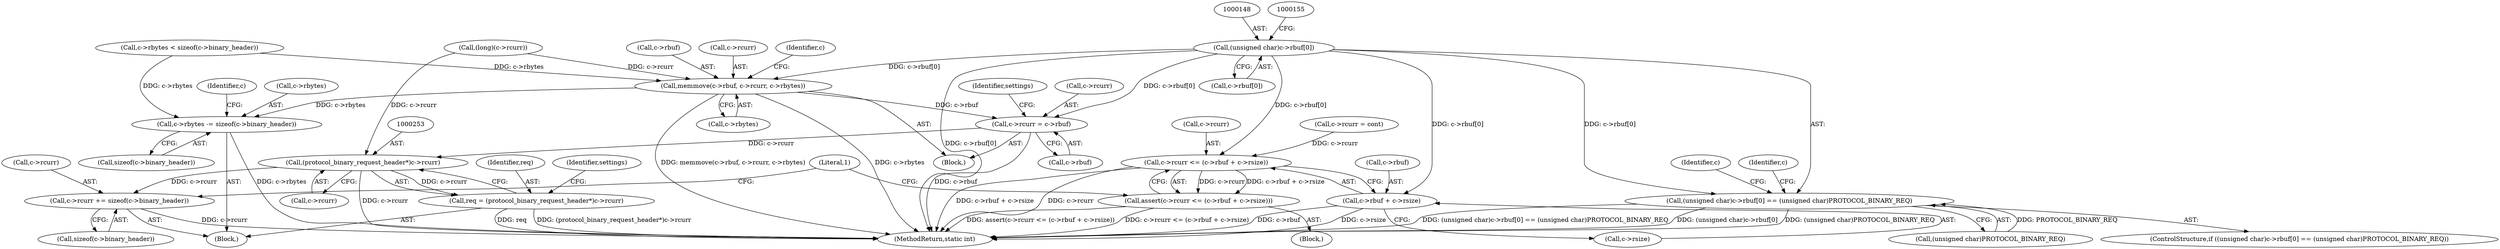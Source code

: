 digraph "0_memcached_d9cd01ede97f4145af9781d448c62a3318952719@array" {
"1000147" [label="(Call,(unsigned char)c->rbuf[0])"];
"1000146" [label="(Call,(unsigned char)c->rbuf[0] == (unsigned char)PROTOCOL_BINARY_REQ)"];
"1000219" [label="(Call,memmove(c->rbuf, c->rcurr, c->rbytes))"];
"1000229" [label="(Call,c->rcurr = c->rbuf)"];
"1000252" [label="(Call,(protocol_binary_request_header*)c->rcurr)"];
"1000250" [label="(Call,req = (protocol_binary_request_header*)c->rcurr)"];
"1000462" [label="(Call,c->rcurr += sizeof(c->binary_header))"];
"1000454" [label="(Call,c->rbytes -= sizeof(c->binary_header))"];
"1000600" [label="(Call,c->rcurr <= (c->rbuf + c->rsize))"];
"1000599" [label="(Call,assert(c->rcurr <= (c->rbuf + c->rsize)))"];
"1000604" [label="(Call,c->rbuf + c->rsize)"];
"1000604" [label="(Call,c->rbuf + c->rsize)"];
"1000219" [label="(Call,memmove(c->rbuf, c->rcurr, c->rbytes))"];
"1000218" [label="(Block,)"];
"1000464" [label="(Identifier,c)"];
"1000149" [label="(Call,c->rbuf[0])"];
"1000211" [label="(Call,(long)(c->rcurr))"];
"1000594" [label="(Call,c->rcurr = cont)"];
"1000251" [label="(Identifier,req)"];
"1000254" [label="(Call,c->rcurr)"];
"1000463" [label="(Call,c->rcurr)"];
"1000454" [label="(Call,c->rbytes -= sizeof(c->binary_header))"];
"1000207" [label="(Block,)"];
"1000466" [label="(Call,sizeof(c->binary_header))"];
"1000455" [label="(Call,c->rbytes)"];
"1000160" [label="(Identifier,c)"];
"1000599" [label="(Call,assert(c->rcurr <= (c->rbuf + c->rsize)))"];
"1000462" [label="(Call,c->rcurr += sizeof(c->binary_header))"];
"1000608" [label="(Call,c->rsize)"];
"1000613" [label="(MethodReturn,static int)"];
"1000167" [label="(Identifier,c)"];
"1000230" [label="(Call,c->rcurr)"];
"1000605" [label="(Call,c->rbuf)"];
"1000220" [label="(Call,c->rbuf)"];
"1000226" [label="(Call,c->rbytes)"];
"1000147" [label="(Call,(unsigned char)c->rbuf[0])"];
"1000260" [label="(Identifier,settings)"];
"1000252" [label="(Call,(protocol_binary_request_header*)c->rcurr)"];
"1000471" [label="(Block,)"];
"1000233" [label="(Call,c->rbuf)"];
"1000612" [label="(Literal,1)"];
"1000601" [label="(Call,c->rcurr)"];
"1000458" [label="(Call,sizeof(c->binary_header))"];
"1000223" [label="(Call,c->rcurr)"];
"1000231" [label="(Identifier,c)"];
"1000250" [label="(Call,req = (protocol_binary_request_header*)c->rcurr)"];
"1000239" [label="(Identifier,settings)"];
"1000195" [label="(Call,c->rbytes < sizeof(c->binary_header))"];
"1000146" [label="(Call,(unsigned char)c->rbuf[0] == (unsigned char)PROTOCOL_BINARY_REQ)"];
"1000154" [label="(Call,(unsigned char)PROTOCOL_BINARY_REQ)"];
"1000600" [label="(Call,c->rcurr <= (c->rbuf + c->rsize))"];
"1000145" [label="(ControlStructure,if ((unsigned char)c->rbuf[0] == (unsigned char)PROTOCOL_BINARY_REQ))"];
"1000229" [label="(Call,c->rcurr = c->rbuf)"];
"1000147" -> "1000146"  [label="AST: "];
"1000147" -> "1000149"  [label="CFG: "];
"1000148" -> "1000147"  [label="AST: "];
"1000149" -> "1000147"  [label="AST: "];
"1000155" -> "1000147"  [label="CFG: "];
"1000147" -> "1000613"  [label="DDG: c->rbuf[0]"];
"1000147" -> "1000146"  [label="DDG: c->rbuf[0]"];
"1000147" -> "1000219"  [label="DDG: c->rbuf[0]"];
"1000147" -> "1000229"  [label="DDG: c->rbuf[0]"];
"1000147" -> "1000600"  [label="DDG: c->rbuf[0]"];
"1000147" -> "1000604"  [label="DDG: c->rbuf[0]"];
"1000146" -> "1000145"  [label="AST: "];
"1000146" -> "1000154"  [label="CFG: "];
"1000154" -> "1000146"  [label="AST: "];
"1000160" -> "1000146"  [label="CFG: "];
"1000167" -> "1000146"  [label="CFG: "];
"1000146" -> "1000613"  [label="DDG: (unsigned char)PROTOCOL_BINARY_REQ"];
"1000146" -> "1000613"  [label="DDG: (unsigned char)c->rbuf[0] == (unsigned char)PROTOCOL_BINARY_REQ"];
"1000146" -> "1000613"  [label="DDG: (unsigned char)c->rbuf[0]"];
"1000154" -> "1000146"  [label="DDG: PROTOCOL_BINARY_REQ"];
"1000219" -> "1000218"  [label="AST: "];
"1000219" -> "1000226"  [label="CFG: "];
"1000220" -> "1000219"  [label="AST: "];
"1000223" -> "1000219"  [label="AST: "];
"1000226" -> "1000219"  [label="AST: "];
"1000231" -> "1000219"  [label="CFG: "];
"1000219" -> "1000613"  [label="DDG: c->rbytes"];
"1000219" -> "1000613"  [label="DDG: memmove(c->rbuf, c->rcurr, c->rbytes)"];
"1000211" -> "1000219"  [label="DDG: c->rcurr"];
"1000195" -> "1000219"  [label="DDG: c->rbytes"];
"1000219" -> "1000229"  [label="DDG: c->rbuf"];
"1000219" -> "1000454"  [label="DDG: c->rbytes"];
"1000229" -> "1000218"  [label="AST: "];
"1000229" -> "1000233"  [label="CFG: "];
"1000230" -> "1000229"  [label="AST: "];
"1000233" -> "1000229"  [label="AST: "];
"1000239" -> "1000229"  [label="CFG: "];
"1000229" -> "1000613"  [label="DDG: c->rbuf"];
"1000229" -> "1000252"  [label="DDG: c->rcurr"];
"1000252" -> "1000250"  [label="AST: "];
"1000252" -> "1000254"  [label="CFG: "];
"1000253" -> "1000252"  [label="AST: "];
"1000254" -> "1000252"  [label="AST: "];
"1000250" -> "1000252"  [label="CFG: "];
"1000252" -> "1000613"  [label="DDG: c->rcurr"];
"1000252" -> "1000250"  [label="DDG: c->rcurr"];
"1000211" -> "1000252"  [label="DDG: c->rcurr"];
"1000252" -> "1000462"  [label="DDG: c->rcurr"];
"1000250" -> "1000207"  [label="AST: "];
"1000251" -> "1000250"  [label="AST: "];
"1000260" -> "1000250"  [label="CFG: "];
"1000250" -> "1000613"  [label="DDG: req"];
"1000250" -> "1000613"  [label="DDG: (protocol_binary_request_header*)c->rcurr"];
"1000462" -> "1000207"  [label="AST: "];
"1000462" -> "1000466"  [label="CFG: "];
"1000463" -> "1000462"  [label="AST: "];
"1000466" -> "1000462"  [label="AST: "];
"1000612" -> "1000462"  [label="CFG: "];
"1000462" -> "1000613"  [label="DDG: c->rcurr"];
"1000454" -> "1000207"  [label="AST: "];
"1000454" -> "1000458"  [label="CFG: "];
"1000455" -> "1000454"  [label="AST: "];
"1000458" -> "1000454"  [label="AST: "];
"1000464" -> "1000454"  [label="CFG: "];
"1000454" -> "1000613"  [label="DDG: c->rbytes"];
"1000195" -> "1000454"  [label="DDG: c->rbytes"];
"1000600" -> "1000599"  [label="AST: "];
"1000600" -> "1000604"  [label="CFG: "];
"1000601" -> "1000600"  [label="AST: "];
"1000604" -> "1000600"  [label="AST: "];
"1000599" -> "1000600"  [label="CFG: "];
"1000600" -> "1000613"  [label="DDG: c->rbuf + c->rsize"];
"1000600" -> "1000613"  [label="DDG: c->rcurr"];
"1000600" -> "1000599"  [label="DDG: c->rcurr"];
"1000600" -> "1000599"  [label="DDG: c->rbuf + c->rsize"];
"1000594" -> "1000600"  [label="DDG: c->rcurr"];
"1000599" -> "1000471"  [label="AST: "];
"1000612" -> "1000599"  [label="CFG: "];
"1000599" -> "1000613"  [label="DDG: assert(c->rcurr <= (c->rbuf + c->rsize))"];
"1000599" -> "1000613"  [label="DDG: c->rcurr <= (c->rbuf + c->rsize)"];
"1000604" -> "1000608"  [label="CFG: "];
"1000605" -> "1000604"  [label="AST: "];
"1000608" -> "1000604"  [label="AST: "];
"1000604" -> "1000613"  [label="DDG: c->rsize"];
"1000604" -> "1000613"  [label="DDG: c->rbuf"];
}
